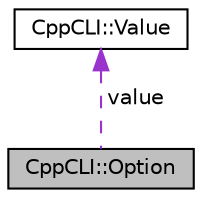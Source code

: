 digraph "CppCLI::Option"
{
 // LATEX_PDF_SIZE
  edge [fontname="Helvetica",fontsize="10",labelfontname="Helvetica",labelfontsize="10"];
  node [fontname="Helvetica",fontsize="10",shape=record];
  Node1 [label="CppCLI::Option",height=0.2,width=0.4,color="black", fillcolor="grey75", style="filled", fontcolor="black",tooltip=" "];
  Node2 -> Node1 [dir="back",color="darkorchid3",fontsize="10",style="dashed",label=" value" ,fontname="Helvetica"];
  Node2 [label="CppCLI::Value",height=0.2,width=0.4,color="black", fillcolor="white", style="filled",URL="$classCppCLI_1_1Value.html",tooltip=" "];
}
